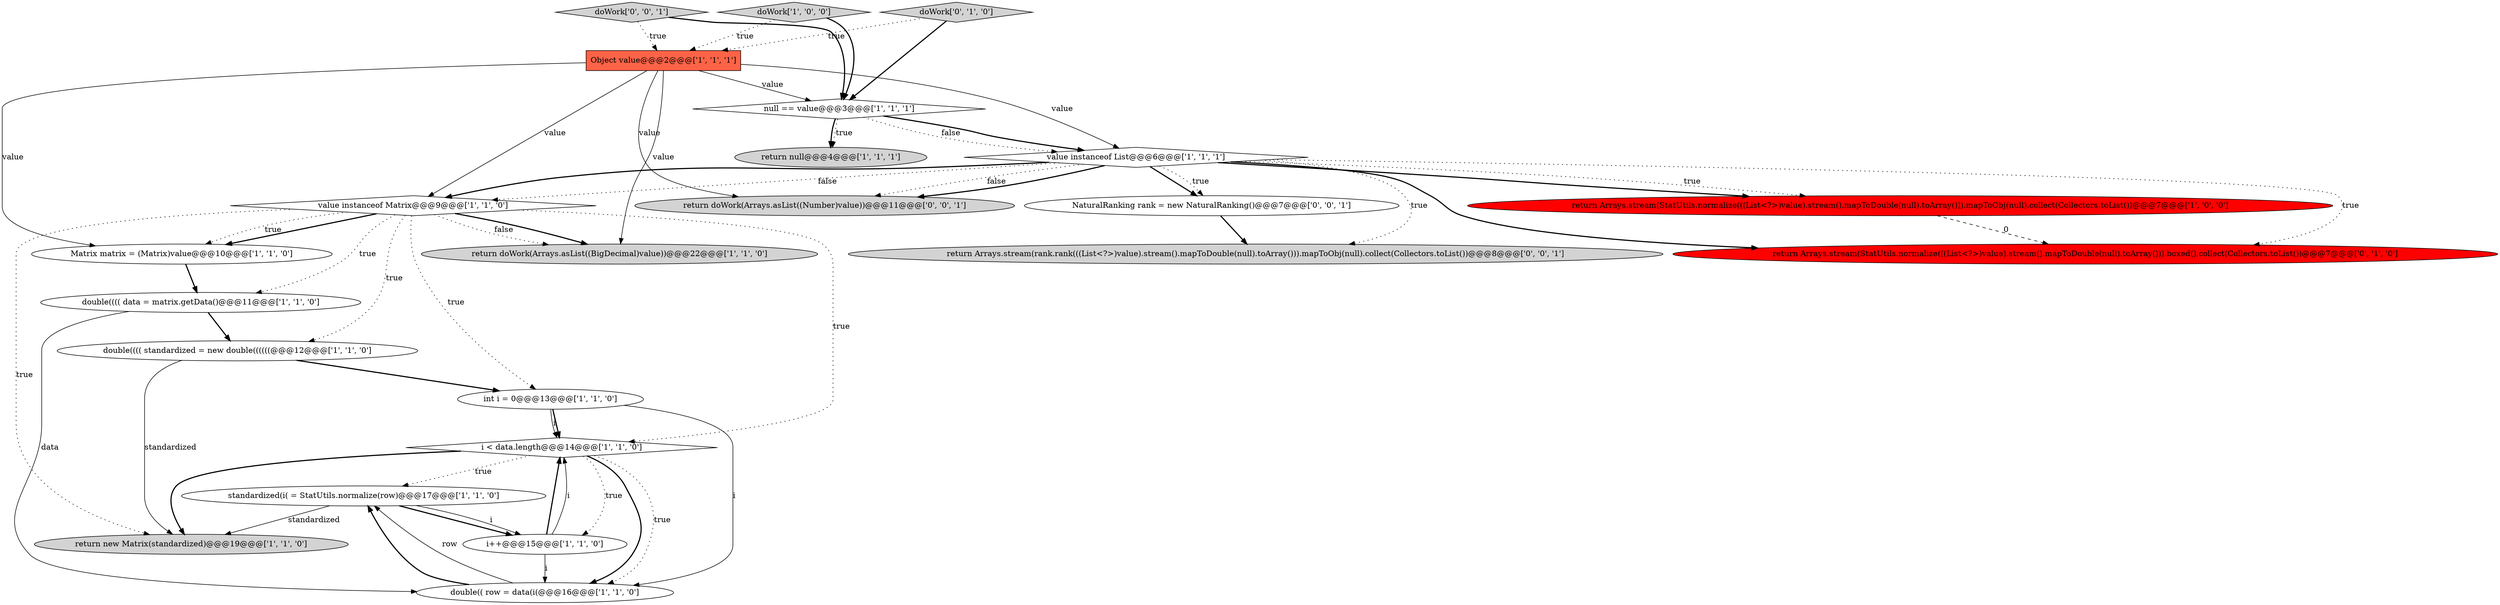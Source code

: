 digraph {
10 [style = filled, label = "return null@@@4@@@['1', '1', '1']", fillcolor = lightgray, shape = ellipse image = "AAA0AAABBB1BBB"];
8 [style = filled, label = "double(((( data = matrix.getData()@@@11@@@['1', '1', '0']", fillcolor = white, shape = ellipse image = "AAA0AAABBB1BBB"];
12 [style = filled, label = "standardized(i( = StatUtils.normalize(row)@@@17@@@['1', '1', '0']", fillcolor = white, shape = ellipse image = "AAA0AAABBB1BBB"];
11 [style = filled, label = "int i = 0@@@13@@@['1', '1', '0']", fillcolor = white, shape = ellipse image = "AAA0AAABBB1BBB"];
16 [style = filled, label = "return doWork(Arrays.asList((BigDecimal)value))@@@22@@@['1', '1', '0']", fillcolor = lightgray, shape = ellipse image = "AAA0AAABBB1BBB"];
2 [style = filled, label = "double(((( standardized = new double((((((@@@12@@@['1', '1', '0']", fillcolor = white, shape = ellipse image = "AAA0AAABBB1BBB"];
22 [style = filled, label = "doWork['0', '0', '1']", fillcolor = lightgray, shape = diamond image = "AAA0AAABBB3BBB"];
5 [style = filled, label = "doWork['1', '0', '0']", fillcolor = lightgray, shape = diamond image = "AAA0AAABBB1BBB"];
21 [style = filled, label = "NaturalRanking rank = new NaturalRanking()@@@7@@@['0', '0', '1']", fillcolor = white, shape = ellipse image = "AAA0AAABBB3BBB"];
14 [style = filled, label = "return new Matrix(standardized)@@@19@@@['1', '1', '0']", fillcolor = lightgray, shape = ellipse image = "AAA0AAABBB1BBB"];
9 [style = filled, label = "Object value@@@2@@@['1', '1', '1']", fillcolor = tomato, shape = box image = "AAA0AAABBB1BBB"];
0 [style = filled, label = "value instanceof Matrix@@@9@@@['1', '1', '0']", fillcolor = white, shape = diamond image = "AAA0AAABBB1BBB"];
6 [style = filled, label = "i++@@@15@@@['1', '1', '0']", fillcolor = white, shape = ellipse image = "AAA0AAABBB1BBB"];
17 [style = filled, label = "doWork['0', '1', '0']", fillcolor = lightgray, shape = diamond image = "AAA0AAABBB2BBB"];
18 [style = filled, label = "return Arrays.stream(StatUtils.normalize(((List<?>)value).stream().mapToDouble(null).toArray())).boxed().collect(Collectors.toList())@@@7@@@['0', '1', '0']", fillcolor = red, shape = ellipse image = "AAA1AAABBB2BBB"];
15 [style = filled, label = "i < data.length@@@14@@@['1', '1', '0']", fillcolor = white, shape = diamond image = "AAA0AAABBB1BBB"];
20 [style = filled, label = "return Arrays.stream(rank.rank(((List<?>)value).stream().mapToDouble(null).toArray())).mapToObj(null).collect(Collectors.toList())@@@8@@@['0', '0', '1']", fillcolor = lightgray, shape = ellipse image = "AAA0AAABBB3BBB"];
7 [style = filled, label = "Matrix matrix = (Matrix)value@@@10@@@['1', '1', '0']", fillcolor = white, shape = ellipse image = "AAA0AAABBB1BBB"];
1 [style = filled, label = "return Arrays.stream(StatUtils.normalize(((List<?>)value).stream().mapToDouble(null).toArray())).mapToObj(null).collect(Collectors.toList())@@@7@@@['1', '0', '0']", fillcolor = red, shape = ellipse image = "AAA1AAABBB1BBB"];
19 [style = filled, label = "return doWork(Arrays.asList((Number)value))@@@11@@@['0', '0', '1']", fillcolor = lightgray, shape = ellipse image = "AAA0AAABBB3BBB"];
4 [style = filled, label = "value instanceof List@@@6@@@['1', '1', '1']", fillcolor = white, shape = diamond image = "AAA0AAABBB1BBB"];
13 [style = filled, label = "double(( row = data(i(@@@16@@@['1', '1', '0']", fillcolor = white, shape = ellipse image = "AAA0AAABBB1BBB"];
3 [style = filled, label = "null == value@@@3@@@['1', '1', '1']", fillcolor = white, shape = diamond image = "AAA0AAABBB1BBB"];
5->3 [style = bold, label=""];
9->19 [style = solid, label="value"];
4->18 [style = dotted, label="true"];
0->16 [style = bold, label=""];
15->13 [style = bold, label=""];
11->13 [style = solid, label="i"];
15->14 [style = bold, label=""];
9->0 [style = solid, label="value"];
4->1 [style = dotted, label="true"];
3->4 [style = dotted, label="false"];
0->15 [style = dotted, label="true"];
4->19 [style = dotted, label="false"];
3->10 [style = dotted, label="true"];
4->19 [style = bold, label=""];
4->20 [style = dotted, label="true"];
4->21 [style = bold, label=""];
4->18 [style = bold, label=""];
1->18 [style = dashed, label="0"];
9->3 [style = solid, label="value"];
7->8 [style = bold, label=""];
12->6 [style = bold, label=""];
8->13 [style = solid, label="data"];
6->13 [style = solid, label="i"];
11->15 [style = solid, label="i"];
3->4 [style = bold, label=""];
11->15 [style = bold, label=""];
6->15 [style = bold, label=""];
4->0 [style = bold, label=""];
15->13 [style = dotted, label="true"];
0->7 [style = bold, label=""];
0->8 [style = dotted, label="true"];
22->3 [style = bold, label=""];
4->21 [style = dotted, label="true"];
12->6 [style = solid, label="i"];
3->10 [style = bold, label=""];
0->16 [style = dotted, label="false"];
9->16 [style = solid, label="value"];
2->14 [style = solid, label="standardized"];
13->12 [style = bold, label=""];
21->20 [style = bold, label=""];
8->2 [style = bold, label=""];
15->6 [style = dotted, label="true"];
17->9 [style = dotted, label="true"];
17->3 [style = bold, label=""];
15->12 [style = dotted, label="true"];
5->9 [style = dotted, label="true"];
0->14 [style = dotted, label="true"];
4->1 [style = bold, label=""];
6->15 [style = solid, label="i"];
9->4 [style = solid, label="value"];
13->12 [style = solid, label="row"];
4->0 [style = dotted, label="false"];
0->2 [style = dotted, label="true"];
22->9 [style = dotted, label="true"];
0->11 [style = dotted, label="true"];
2->11 [style = bold, label=""];
12->14 [style = solid, label="standardized"];
0->7 [style = dotted, label="true"];
9->7 [style = solid, label="value"];
}
